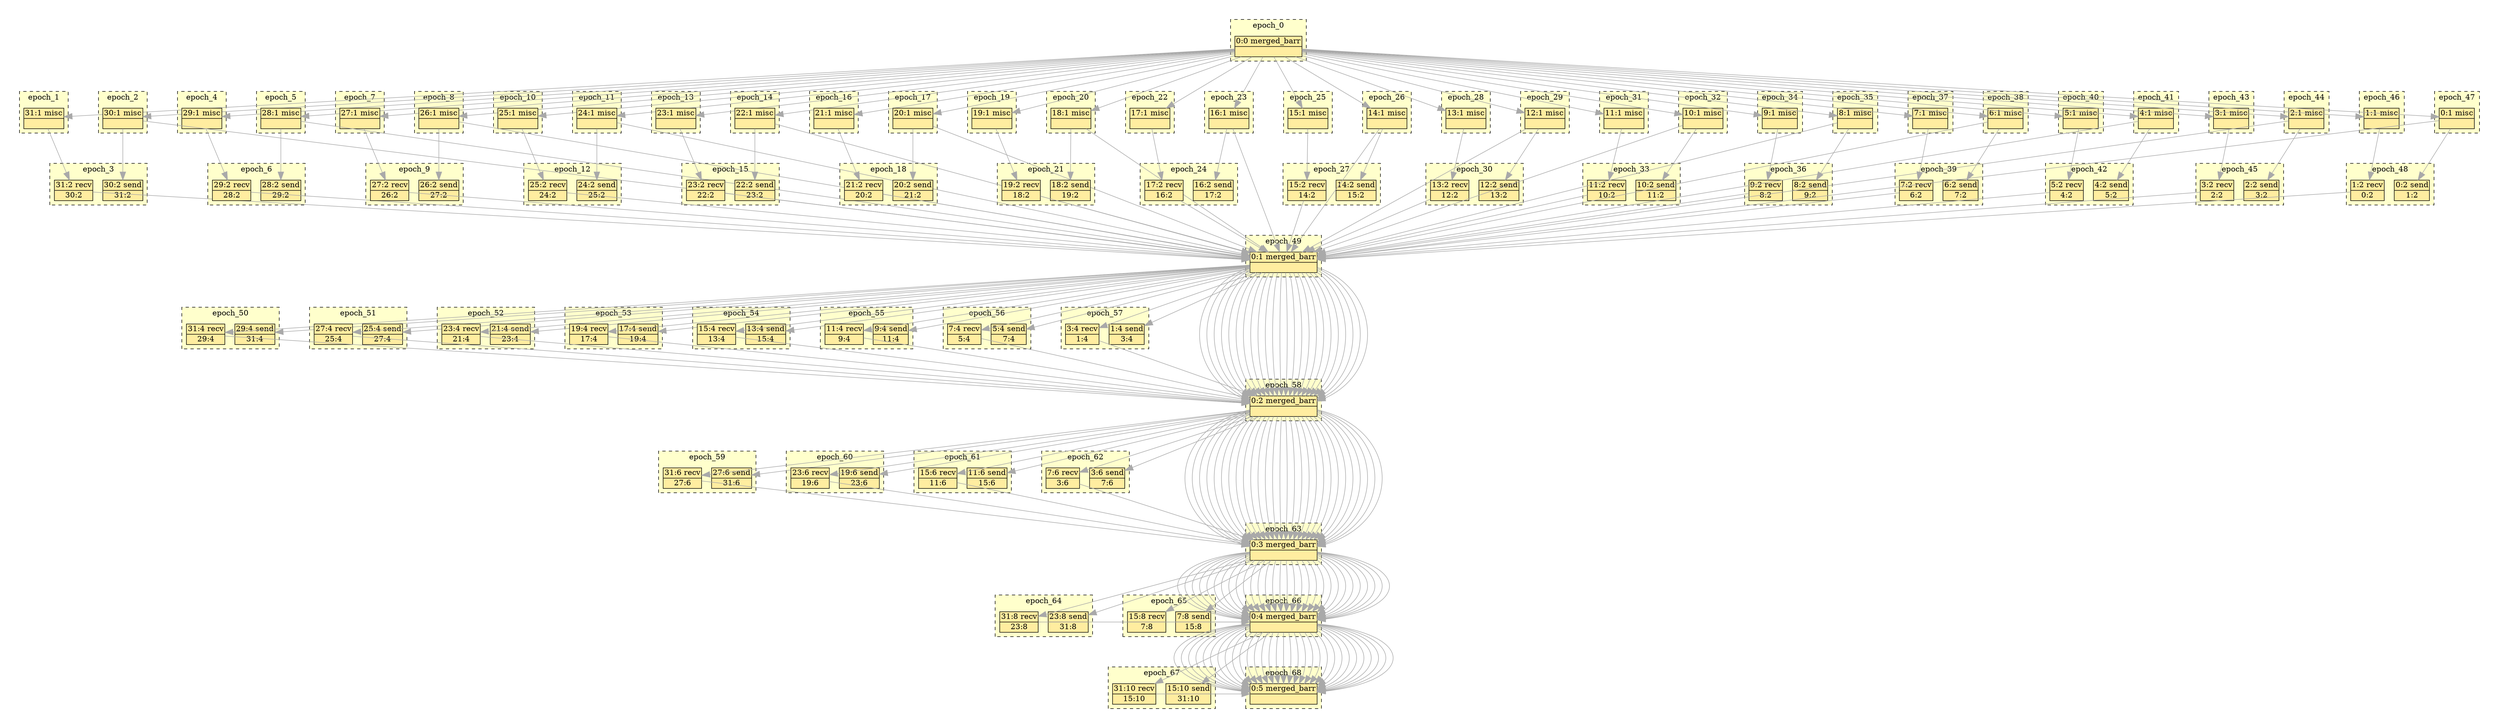 digraph{node[shape=none margin=0 style=filled colorscheme=ylorrd9 fillcolor=2];compound=true;splines=line;subgraph clusterdummy0_0{style=invis;subgraph clusterdummy0_1{style=invis;subgraph clusterdummy0_2{style=invis;subgraph cluster0{style=dashed;colorscheme=ylorrd9;bgcolor=1;edge[arrowhead=empty];label=epoch_0;286[label=<<table border="0" cellborder="0" cellspacing="0"><tr><td>0:0 merged_barr</td></tr><hr/><tr><td> </td></tr></table>>];}}}}subgraph clusterdummy1_0{style=invis;subgraph clusterdummy1_1{style=invis;subgraph clusterdummy1_2{style=invis;subgraph cluster1{style=dashed;colorscheme=ylorrd9;bgcolor=1;edge[arrowhead=empty];label=epoch_1;275[label=<<table border="0" cellborder="0" cellspacing="0"><tr><td>31:1 misc</td></tr><hr/><tr><td> </td></tr></table>>];}}}}subgraph clusterdummy2_0{style=invis;subgraph clusterdummy2_1{style=invis;subgraph clusterdummy2_2{style=invis;subgraph cluster2{style=dashed;colorscheme=ylorrd9;bgcolor=1;edge[arrowhead=empty];label=epoch_2;267[label=<<table border="0" cellborder="0" cellspacing="0"><tr><td>30:1 misc</td></tr><hr/><tr><td> </td></tr></table>>];}}}}subgraph clusterdummy3_0{style=invis;subgraph clusterdummy3_1{style=invis;subgraph clusterdummy3_2{style=invis;subgraph cluster3{style=dashed;colorscheme=ylorrd9;bgcolor=1;edge[arrowhead=empty];label=epoch_3;268[label=<<table border="0" cellborder="0" cellspacing="0"><tr><td>30:2 send</td></tr><hr/><tr><td> 31:2 </td></tr></table>>];276[label=<<table border="0" cellborder="0" cellspacing="0"><tr><td>31:2 recv</td></tr><hr/><tr><td> 30:2 </td></tr></table>>];}}}}subgraph clusterdummy4_0{style=invis;subgraph clusterdummy4_1{style=invis;subgraph clusterdummy4_2{style=invis;subgraph cluster4{style=dashed;colorscheme=ylorrd9;bgcolor=1;edge[arrowhead=empty];label=epoch_4;258[label=<<table border="0" cellborder="0" cellspacing="0"><tr><td>29:1 misc</td></tr><hr/><tr><td> </td></tr></table>>];}}}}subgraph clusterdummy5_0{style=invis;subgraph clusterdummy5_1{style=invis;subgraph clusterdummy5_2{style=invis;subgraph cluster5{style=dashed;colorscheme=ylorrd9;bgcolor=1;edge[arrowhead=empty];label=epoch_5;250[label=<<table border="0" cellborder="0" cellspacing="0"><tr><td>28:1 misc</td></tr><hr/><tr><td> </td></tr></table>>];}}}}subgraph clusterdummy6_0{style=invis;subgraph clusterdummy6_1{style=invis;subgraph clusterdummy6_2{style=invis;subgraph cluster6{style=dashed;colorscheme=ylorrd9;bgcolor=1;edge[arrowhead=empty];label=epoch_6;251[label=<<table border="0" cellborder="0" cellspacing="0"><tr><td>28:2 send</td></tr><hr/><tr><td> 29:2 </td></tr></table>>];259[label=<<table border="0" cellborder="0" cellspacing="0"><tr><td>29:2 recv</td></tr><hr/><tr><td> 28:2 </td></tr></table>>];}}}}subgraph clusterdummy7_0{style=invis;subgraph clusterdummy7_1{style=invis;subgraph clusterdummy7_2{style=invis;subgraph cluster7{style=dashed;colorscheme=ylorrd9;bgcolor=1;edge[arrowhead=empty];label=epoch_7;240[label=<<table border="0" cellborder="0" cellspacing="0"><tr><td>27:1 misc</td></tr><hr/><tr><td> </td></tr></table>>];}}}}subgraph clusterdummy8_0{style=invis;subgraph clusterdummy8_1{style=invis;subgraph clusterdummy8_2{style=invis;subgraph cluster8{style=dashed;colorscheme=ylorrd9;bgcolor=1;edge[arrowhead=empty];label=epoch_8;232[label=<<table border="0" cellborder="0" cellspacing="0"><tr><td>26:1 misc</td></tr><hr/><tr><td> </td></tr></table>>];}}}}subgraph clusterdummy9_0{style=invis;subgraph clusterdummy9_1{style=invis;subgraph clusterdummy9_2{style=invis;subgraph cluster9{style=dashed;colorscheme=ylorrd9;bgcolor=1;edge[arrowhead=empty];label=epoch_9;233[label=<<table border="0" cellborder="0" cellspacing="0"><tr><td>26:2 send</td></tr><hr/><tr><td> 27:2 </td></tr></table>>];241[label=<<table border="0" cellborder="0" cellspacing="0"><tr><td>27:2 recv</td></tr><hr/><tr><td> 26:2 </td></tr></table>>];}}}}subgraph clusterdummy10_0{style=invis;subgraph clusterdummy10_1{style=invis;subgraph clusterdummy10_2{style=invis;subgraph cluster10{style=dashed;colorscheme=ylorrd9;bgcolor=1;edge[arrowhead=empty];label=epoch_10;223[label=<<table border="0" cellborder="0" cellspacing="0"><tr><td>25:1 misc</td></tr><hr/><tr><td> </td></tr></table>>];}}}}subgraph clusterdummy11_0{style=invis;subgraph clusterdummy11_1{style=invis;subgraph clusterdummy11_2{style=invis;subgraph cluster11{style=dashed;colorscheme=ylorrd9;bgcolor=1;edge[arrowhead=empty];label=epoch_11;215[label=<<table border="0" cellborder="0" cellspacing="0"><tr><td>24:1 misc</td></tr><hr/><tr><td> </td></tr></table>>];}}}}subgraph clusterdummy12_0{style=invis;subgraph clusterdummy12_1{style=invis;subgraph clusterdummy12_2{style=invis;subgraph cluster12{style=dashed;colorscheme=ylorrd9;bgcolor=1;edge[arrowhead=empty];label=epoch_12;216[label=<<table border="0" cellborder="0" cellspacing="0"><tr><td>24:2 send</td></tr><hr/><tr><td> 25:2 </td></tr></table>>];224[label=<<table border="0" cellborder="0" cellspacing="0"><tr><td>25:2 recv</td></tr><hr/><tr><td> 24:2 </td></tr></table>>];}}}}subgraph clusterdummy13_0{style=invis;subgraph clusterdummy13_1{style=invis;subgraph clusterdummy13_2{style=invis;subgraph cluster13{style=dashed;colorscheme=ylorrd9;bgcolor=1;edge[arrowhead=empty];label=epoch_13;204[label=<<table border="0" cellborder="0" cellspacing="0"><tr><td>23:1 misc</td></tr><hr/><tr><td> </td></tr></table>>];}}}}subgraph clusterdummy14_0{style=invis;subgraph clusterdummy14_1{style=invis;subgraph clusterdummy14_2{style=invis;subgraph cluster14{style=dashed;colorscheme=ylorrd9;bgcolor=1;edge[arrowhead=empty];label=epoch_14;196[label=<<table border="0" cellborder="0" cellspacing="0"><tr><td>22:1 misc</td></tr><hr/><tr><td> </td></tr></table>>];}}}}subgraph clusterdummy15_0{style=invis;subgraph clusterdummy15_1{style=invis;subgraph clusterdummy15_2{style=invis;subgraph cluster15{style=dashed;colorscheme=ylorrd9;bgcolor=1;edge[arrowhead=empty];label=epoch_15;197[label=<<table border="0" cellborder="0" cellspacing="0"><tr><td>22:2 send</td></tr><hr/><tr><td> 23:2 </td></tr></table>>];205[label=<<table border="0" cellborder="0" cellspacing="0"><tr><td>23:2 recv</td></tr><hr/><tr><td> 22:2 </td></tr></table>>];}}}}subgraph clusterdummy16_0{style=invis;subgraph clusterdummy16_1{style=invis;subgraph clusterdummy16_2{style=invis;subgraph cluster16{style=dashed;colorscheme=ylorrd9;bgcolor=1;edge[arrowhead=empty];label=epoch_16;187[label=<<table border="0" cellborder="0" cellspacing="0"><tr><td>21:1 misc</td></tr><hr/><tr><td> </td></tr></table>>];}}}}subgraph clusterdummy17_0{style=invis;subgraph clusterdummy17_1{style=invis;subgraph clusterdummy17_2{style=invis;subgraph cluster17{style=dashed;colorscheme=ylorrd9;bgcolor=1;edge[arrowhead=empty];label=epoch_17;179[label=<<table border="0" cellborder="0" cellspacing="0"><tr><td>20:1 misc</td></tr><hr/><tr><td> </td></tr></table>>];}}}}subgraph clusterdummy18_0{style=invis;subgraph clusterdummy18_1{style=invis;subgraph clusterdummy18_2{style=invis;subgraph cluster18{style=dashed;colorscheme=ylorrd9;bgcolor=1;edge[arrowhead=empty];label=epoch_18;180[label=<<table border="0" cellborder="0" cellspacing="0"><tr><td>20:2 send</td></tr><hr/><tr><td> 21:2 </td></tr></table>>];188[label=<<table border="0" cellborder="0" cellspacing="0"><tr><td>21:2 recv</td></tr><hr/><tr><td> 20:2 </td></tr></table>>];}}}}subgraph clusterdummy19_0{style=invis;subgraph clusterdummy19_1{style=invis;subgraph clusterdummy19_2{style=invis;subgraph cluster19{style=dashed;colorscheme=ylorrd9;bgcolor=1;edge[arrowhead=empty];label=epoch_19;169[label=<<table border="0" cellborder="0" cellspacing="0"><tr><td>19:1 misc</td></tr><hr/><tr><td> </td></tr></table>>];}}}}subgraph clusterdummy20_0{style=invis;subgraph clusterdummy20_1{style=invis;subgraph clusterdummy20_2{style=invis;subgraph cluster20{style=dashed;colorscheme=ylorrd9;bgcolor=1;edge[arrowhead=empty];label=epoch_20;161[label=<<table border="0" cellborder="0" cellspacing="0"><tr><td>18:1 misc</td></tr><hr/><tr><td> </td></tr></table>>];}}}}subgraph clusterdummy21_0{style=invis;subgraph clusterdummy21_1{style=invis;subgraph clusterdummy21_2{style=invis;subgraph cluster21{style=dashed;colorscheme=ylorrd9;bgcolor=1;edge[arrowhead=empty];label=epoch_21;162[label=<<table border="0" cellborder="0" cellspacing="0"><tr><td>18:2 send</td></tr><hr/><tr><td> 19:2 </td></tr></table>>];170[label=<<table border="0" cellborder="0" cellspacing="0"><tr><td>19:2 recv</td></tr><hr/><tr><td> 18:2 </td></tr></table>>];}}}}subgraph clusterdummy22_0{style=invis;subgraph clusterdummy22_1{style=invis;subgraph clusterdummy22_2{style=invis;subgraph cluster22{style=dashed;colorscheme=ylorrd9;bgcolor=1;edge[arrowhead=empty];label=epoch_22;152[label=<<table border="0" cellborder="0" cellspacing="0"><tr><td>17:1 misc</td></tr><hr/><tr><td> </td></tr></table>>];}}}}subgraph clusterdummy23_0{style=invis;subgraph clusterdummy23_1{style=invis;subgraph clusterdummy23_2{style=invis;subgraph cluster23{style=dashed;colorscheme=ylorrd9;bgcolor=1;edge[arrowhead=empty];label=epoch_23;144[label=<<table border="0" cellborder="0" cellspacing="0"><tr><td>16:1 misc</td></tr><hr/><tr><td> </td></tr></table>>];}}}}subgraph clusterdummy24_0{style=invis;subgraph clusterdummy24_1{style=invis;subgraph clusterdummy24_2{style=invis;subgraph cluster24{style=dashed;colorscheme=ylorrd9;bgcolor=1;edge[arrowhead=empty];label=epoch_24;145[label=<<table border="0" cellborder="0" cellspacing="0"><tr><td>16:2 send</td></tr><hr/><tr><td> 17:2 </td></tr></table>>];153[label=<<table border="0" cellborder="0" cellspacing="0"><tr><td>17:2 recv</td></tr><hr/><tr><td> 16:2 </td></tr></table>>];}}}}subgraph clusterdummy25_0{style=invis;subgraph clusterdummy25_1{style=invis;subgraph clusterdummy25_2{style=invis;subgraph cluster25{style=dashed;colorscheme=ylorrd9;bgcolor=1;edge[arrowhead=empty];label=epoch_25;132[label=<<table border="0" cellborder="0" cellspacing="0"><tr><td>15:1 misc</td></tr><hr/><tr><td> </td></tr></table>>];}}}}subgraph clusterdummy26_0{style=invis;subgraph clusterdummy26_1{style=invis;subgraph clusterdummy26_2{style=invis;subgraph cluster26{style=dashed;colorscheme=ylorrd9;bgcolor=1;edge[arrowhead=empty];label=epoch_26;124[label=<<table border="0" cellborder="0" cellspacing="0"><tr><td>14:1 misc</td></tr><hr/><tr><td> </td></tr></table>>];}}}}subgraph clusterdummy27_0{style=invis;subgraph clusterdummy27_1{style=invis;subgraph clusterdummy27_2{style=invis;subgraph cluster27{style=dashed;colorscheme=ylorrd9;bgcolor=1;edge[arrowhead=empty];label=epoch_27;125[label=<<table border="0" cellborder="0" cellspacing="0"><tr><td>14:2 send</td></tr><hr/><tr><td> 15:2 </td></tr></table>>];133[label=<<table border="0" cellborder="0" cellspacing="0"><tr><td>15:2 recv</td></tr><hr/><tr><td> 14:2 </td></tr></table>>];}}}}subgraph clusterdummy28_0{style=invis;subgraph clusterdummy28_1{style=invis;subgraph clusterdummy28_2{style=invis;subgraph cluster28{style=dashed;colorscheme=ylorrd9;bgcolor=1;edge[arrowhead=empty];label=epoch_28;115[label=<<table border="0" cellborder="0" cellspacing="0"><tr><td>13:1 misc</td></tr><hr/><tr><td> </td></tr></table>>];}}}}subgraph clusterdummy29_0{style=invis;subgraph clusterdummy29_1{style=invis;subgraph clusterdummy29_2{style=invis;subgraph cluster29{style=dashed;colorscheme=ylorrd9;bgcolor=1;edge[arrowhead=empty];label=epoch_29;107[label=<<table border="0" cellborder="0" cellspacing="0"><tr><td>12:1 misc</td></tr><hr/><tr><td> </td></tr></table>>];}}}}subgraph clusterdummy30_0{style=invis;subgraph clusterdummy30_1{style=invis;subgraph clusterdummy30_2{style=invis;subgraph cluster30{style=dashed;colorscheme=ylorrd9;bgcolor=1;edge[arrowhead=empty];label=epoch_30;108[label=<<table border="0" cellborder="0" cellspacing="0"><tr><td>12:2 send</td></tr><hr/><tr><td> 13:2 </td></tr></table>>];116[label=<<table border="0" cellborder="0" cellspacing="0"><tr><td>13:2 recv</td></tr><hr/><tr><td> 12:2 </td></tr></table>>];}}}}subgraph clusterdummy31_0{style=invis;subgraph clusterdummy31_1{style=invis;subgraph clusterdummy31_2{style=invis;subgraph cluster31{style=dashed;colorscheme=ylorrd9;bgcolor=1;edge[arrowhead=empty];label=epoch_31;97[label=<<table border="0" cellborder="0" cellspacing="0"><tr><td>11:1 misc</td></tr><hr/><tr><td> </td></tr></table>>];}}}}subgraph clusterdummy32_0{style=invis;subgraph clusterdummy32_1{style=invis;subgraph clusterdummy32_2{style=invis;subgraph cluster32{style=dashed;colorscheme=ylorrd9;bgcolor=1;edge[arrowhead=empty];label=epoch_32;89[label=<<table border="0" cellborder="0" cellspacing="0"><tr><td>10:1 misc</td></tr><hr/><tr><td> </td></tr></table>>];}}}}subgraph clusterdummy33_0{style=invis;subgraph clusterdummy33_1{style=invis;subgraph clusterdummy33_2{style=invis;subgraph cluster33{style=dashed;colorscheme=ylorrd9;bgcolor=1;edge[arrowhead=empty];label=epoch_33;90[label=<<table border="0" cellborder="0" cellspacing="0"><tr><td>10:2 send</td></tr><hr/><tr><td> 11:2 </td></tr></table>>];98[label=<<table border="0" cellborder="0" cellspacing="0"><tr><td>11:2 recv</td></tr><hr/><tr><td> 10:2 </td></tr></table>>];}}}}subgraph clusterdummy34_0{style=invis;subgraph clusterdummy34_1{style=invis;subgraph clusterdummy34_2{style=invis;subgraph cluster34{style=dashed;colorscheme=ylorrd9;bgcolor=1;edge[arrowhead=empty];label=epoch_34;80[label=<<table border="0" cellborder="0" cellspacing="0"><tr><td>9:1 misc</td></tr><hr/><tr><td> </td></tr></table>>];}}}}subgraph clusterdummy35_0{style=invis;subgraph clusterdummy35_1{style=invis;subgraph clusterdummy35_2{style=invis;subgraph cluster35{style=dashed;colorscheme=ylorrd9;bgcolor=1;edge[arrowhead=empty];label=epoch_35;72[label=<<table border="0" cellborder="0" cellspacing="0"><tr><td>8:1 misc</td></tr><hr/><tr><td> </td></tr></table>>];}}}}subgraph clusterdummy36_0{style=invis;subgraph clusterdummy36_1{style=invis;subgraph clusterdummy36_2{style=invis;subgraph cluster36{style=dashed;colorscheme=ylorrd9;bgcolor=1;edge[arrowhead=empty];label=epoch_36;73[label=<<table border="0" cellborder="0" cellspacing="0"><tr><td>8:2 send</td></tr><hr/><tr><td> 9:2 </td></tr></table>>];81[label=<<table border="0" cellborder="0" cellspacing="0"><tr><td>9:2 recv</td></tr><hr/><tr><td> 8:2 </td></tr></table>>];}}}}subgraph clusterdummy37_0{style=invis;subgraph clusterdummy37_1{style=invis;subgraph clusterdummy37_2{style=invis;subgraph cluster37{style=dashed;colorscheme=ylorrd9;bgcolor=1;edge[arrowhead=empty];label=epoch_37;61[label=<<table border="0" cellborder="0" cellspacing="0"><tr><td>7:1 misc</td></tr><hr/><tr><td> </td></tr></table>>];}}}}subgraph clusterdummy38_0{style=invis;subgraph clusterdummy38_1{style=invis;subgraph clusterdummy38_2{style=invis;subgraph cluster38{style=dashed;colorscheme=ylorrd9;bgcolor=1;edge[arrowhead=empty];label=epoch_38;53[label=<<table border="0" cellborder="0" cellspacing="0"><tr><td>6:1 misc</td></tr><hr/><tr><td> </td></tr></table>>];}}}}subgraph clusterdummy39_0{style=invis;subgraph clusterdummy39_1{style=invis;subgraph clusterdummy39_2{style=invis;subgraph cluster39{style=dashed;colorscheme=ylorrd9;bgcolor=1;edge[arrowhead=empty];label=epoch_39;54[label=<<table border="0" cellborder="0" cellspacing="0"><tr><td>6:2 send</td></tr><hr/><tr><td> 7:2 </td></tr></table>>];62[label=<<table border="0" cellborder="0" cellspacing="0"><tr><td>7:2 recv</td></tr><hr/><tr><td> 6:2 </td></tr></table>>];}}}}subgraph clusterdummy40_0{style=invis;subgraph clusterdummy40_1{style=invis;subgraph clusterdummy40_2{style=invis;subgraph cluster40{style=dashed;colorscheme=ylorrd9;bgcolor=1;edge[arrowhead=empty];label=epoch_40;44[label=<<table border="0" cellborder="0" cellspacing="0"><tr><td>5:1 misc</td></tr><hr/><tr><td> </td></tr></table>>];}}}}subgraph clusterdummy41_0{style=invis;subgraph clusterdummy41_1{style=invis;subgraph clusterdummy41_2{style=invis;subgraph cluster41{style=dashed;colorscheme=ylorrd9;bgcolor=1;edge[arrowhead=empty];label=epoch_41;36[label=<<table border="0" cellborder="0" cellspacing="0"><tr><td>4:1 misc</td></tr><hr/><tr><td> </td></tr></table>>];}}}}subgraph clusterdummy42_0{style=invis;subgraph clusterdummy42_1{style=invis;subgraph clusterdummy42_2{style=invis;subgraph cluster42{style=dashed;colorscheme=ylorrd9;bgcolor=1;edge[arrowhead=empty];label=epoch_42;37[label=<<table border="0" cellborder="0" cellspacing="0"><tr><td>4:2 send</td></tr><hr/><tr><td> 5:2 </td></tr></table>>];45[label=<<table border="0" cellborder="0" cellspacing="0"><tr><td>5:2 recv</td></tr><hr/><tr><td> 4:2 </td></tr></table>>];}}}}subgraph clusterdummy43_0{style=invis;subgraph clusterdummy43_1{style=invis;subgraph clusterdummy43_2{style=invis;subgraph cluster43{style=dashed;colorscheme=ylorrd9;bgcolor=1;edge[arrowhead=empty];label=epoch_43;26[label=<<table border="0" cellborder="0" cellspacing="0"><tr><td>3:1 misc</td></tr><hr/><tr><td> </td></tr></table>>];}}}}subgraph clusterdummy44_0{style=invis;subgraph clusterdummy44_1{style=invis;subgraph clusterdummy44_2{style=invis;subgraph cluster44{style=dashed;colorscheme=ylorrd9;bgcolor=1;edge[arrowhead=empty];label=epoch_44;18[label=<<table border="0" cellborder="0" cellspacing="0"><tr><td>2:1 misc</td></tr><hr/><tr><td> </td></tr></table>>];}}}}subgraph clusterdummy45_0{style=invis;subgraph clusterdummy45_1{style=invis;subgraph clusterdummy45_2{style=invis;subgraph cluster45{style=dashed;colorscheme=ylorrd9;bgcolor=1;edge[arrowhead=empty];label=epoch_45;19[label=<<table border="0" cellborder="0" cellspacing="0"><tr><td>2:2 send</td></tr><hr/><tr><td> 3:2 </td></tr></table>>];27[label=<<table border="0" cellborder="0" cellspacing="0"><tr><td>3:2 recv</td></tr><hr/><tr><td> 2:2 </td></tr></table>>];}}}}subgraph clusterdummy46_0{style=invis;subgraph clusterdummy46_1{style=invis;subgraph clusterdummy46_2{style=invis;subgraph cluster46{style=dashed;colorscheme=ylorrd9;bgcolor=1;edge[arrowhead=empty];label=epoch_46;9[label=<<table border="0" cellborder="0" cellspacing="0"><tr><td>1:1 misc</td></tr><hr/><tr><td> </td></tr></table>>];}}}}subgraph clusterdummy47_0{style=invis;subgraph clusterdummy47_1{style=invis;subgraph clusterdummy47_2{style=invis;subgraph cluster47{style=dashed;colorscheme=ylorrd9;bgcolor=1;edge[arrowhead=empty];label=epoch_47;1[label=<<table border="0" cellborder="0" cellspacing="0"><tr><td>0:1 misc</td></tr><hr/><tr><td> </td></tr></table>>];}}}}subgraph clusterdummy48_0{style=invis;subgraph clusterdummy48_1{style=invis;subgraph clusterdummy48_2{style=invis;subgraph cluster48{style=dashed;colorscheme=ylorrd9;bgcolor=1;edge[arrowhead=empty];label=epoch_48;2[label=<<table border="0" cellborder="0" cellspacing="0"><tr><td>0:2 send</td></tr><hr/><tr><td> 1:2 </td></tr></table>>];10[label=<<table border="0" cellborder="0" cellspacing="0"><tr><td>1:2 recv</td></tr><hr/><tr><td> 0:2 </td></tr></table>>];}}}}subgraph clusterdummy49_0{style=invis;subgraph clusterdummy49_1{style=invis;subgraph clusterdummy49_2{style=invis;subgraph cluster49{style=dashed;colorscheme=ylorrd9;bgcolor=1;edge[arrowhead=empty];label=epoch_49;287[label=<<table border="0" cellborder="0" cellspacing="0"><tr><td>0:1 merged_barr</td></tr><hr/><tr><td> </td></tr></table>>];}}}}subgraph clusterdummy50_0{style=invis;subgraph clusterdummy50_1{style=invis;subgraph clusterdummy50_2{style=invis;subgraph cluster50{style=dashed;colorscheme=ylorrd9;bgcolor=1;edge[arrowhead=empty];label=epoch_50;261[label=<<table border="0" cellborder="0" cellspacing="0"><tr><td>29:4 send</td></tr><hr/><tr><td> 31:4 </td></tr></table>>];278[label=<<table border="0" cellborder="0" cellspacing="0"><tr><td>31:4 recv</td></tr><hr/><tr><td> 29:4 </td></tr></table>>];}}}}subgraph clusterdummy51_0{style=invis;subgraph clusterdummy51_1{style=invis;subgraph clusterdummy51_2{style=invis;subgraph cluster51{style=dashed;colorscheme=ylorrd9;bgcolor=1;edge[arrowhead=empty];label=epoch_51;226[label=<<table border="0" cellborder="0" cellspacing="0"><tr><td>25:4 send</td></tr><hr/><tr><td> 27:4 </td></tr></table>>];243[label=<<table border="0" cellborder="0" cellspacing="0"><tr><td>27:4 recv</td></tr><hr/><tr><td> 25:4 </td></tr></table>>];}}}}subgraph clusterdummy52_0{style=invis;subgraph clusterdummy52_1{style=invis;subgraph clusterdummy52_2{style=invis;subgraph cluster52{style=dashed;colorscheme=ylorrd9;bgcolor=1;edge[arrowhead=empty];label=epoch_52;190[label=<<table border="0" cellborder="0" cellspacing="0"><tr><td>21:4 send</td></tr><hr/><tr><td> 23:4 </td></tr></table>>];207[label=<<table border="0" cellborder="0" cellspacing="0"><tr><td>23:4 recv</td></tr><hr/><tr><td> 21:4 </td></tr></table>>];}}}}subgraph clusterdummy53_0{style=invis;subgraph clusterdummy53_1{style=invis;subgraph clusterdummy53_2{style=invis;subgraph cluster53{style=dashed;colorscheme=ylorrd9;bgcolor=1;edge[arrowhead=empty];label=epoch_53;155[label=<<table border="0" cellborder="0" cellspacing="0"><tr><td>17:4 send</td></tr><hr/><tr><td> 19:4 </td></tr></table>>];172[label=<<table border="0" cellborder="0" cellspacing="0"><tr><td>19:4 recv</td></tr><hr/><tr><td> 17:4 </td></tr></table>>];}}}}subgraph clusterdummy54_0{style=invis;subgraph clusterdummy54_1{style=invis;subgraph clusterdummy54_2{style=invis;subgraph cluster54{style=dashed;colorscheme=ylorrd9;bgcolor=1;edge[arrowhead=empty];label=epoch_54;118[label=<<table border="0" cellborder="0" cellspacing="0"><tr><td>13:4 send</td></tr><hr/><tr><td> 15:4 </td></tr></table>>];135[label=<<table border="0" cellborder="0" cellspacing="0"><tr><td>15:4 recv</td></tr><hr/><tr><td> 13:4 </td></tr></table>>];}}}}subgraph clusterdummy55_0{style=invis;subgraph clusterdummy55_1{style=invis;subgraph clusterdummy55_2{style=invis;subgraph cluster55{style=dashed;colorscheme=ylorrd9;bgcolor=1;edge[arrowhead=empty];label=epoch_55;83[label=<<table border="0" cellborder="0" cellspacing="0"><tr><td>9:4 send</td></tr><hr/><tr><td> 11:4 </td></tr></table>>];100[label=<<table border="0" cellborder="0" cellspacing="0"><tr><td>11:4 recv</td></tr><hr/><tr><td> 9:4 </td></tr></table>>];}}}}subgraph clusterdummy56_0{style=invis;subgraph clusterdummy56_1{style=invis;subgraph clusterdummy56_2{style=invis;subgraph cluster56{style=dashed;colorscheme=ylorrd9;bgcolor=1;edge[arrowhead=empty];label=epoch_56;47[label=<<table border="0" cellborder="0" cellspacing="0"><tr><td>5:4 send</td></tr><hr/><tr><td> 7:4 </td></tr></table>>];64[label=<<table border="0" cellborder="0" cellspacing="0"><tr><td>7:4 recv</td></tr><hr/><tr><td> 5:4 </td></tr></table>>];}}}}subgraph clusterdummy57_0{style=invis;subgraph clusterdummy57_1{style=invis;subgraph clusterdummy57_2{style=invis;subgraph cluster57{style=dashed;colorscheme=ylorrd9;bgcolor=1;edge[arrowhead=empty];label=epoch_57;12[label=<<table border="0" cellborder="0" cellspacing="0"><tr><td>1:4 send</td></tr><hr/><tr><td> 3:4 </td></tr></table>>];29[label=<<table border="0" cellborder="0" cellspacing="0"><tr><td>3:4 recv</td></tr><hr/><tr><td> 1:4 </td></tr></table>>];}}}}subgraph clusterdummy58_0{style=invis;subgraph clusterdummy58_1{style=invis;subgraph clusterdummy58_2{style=invis;subgraph cluster58{style=dashed;colorscheme=ylorrd9;bgcolor=1;edge[arrowhead=empty];label=epoch_58;288[label=<<table border="0" cellborder="0" cellspacing="0"><tr><td>0:2 merged_barr</td></tr><hr/><tr><td> </td></tr></table>>];}}}}subgraph clusterdummy59_0{style=invis;subgraph clusterdummy59_1{style=invis;subgraph clusterdummy59_2{style=invis;subgraph cluster59{style=dashed;colorscheme=ylorrd9;bgcolor=1;edge[arrowhead=empty];label=epoch_59;245[label=<<table border="0" cellborder="0" cellspacing="0"><tr><td>27:6 send</td></tr><hr/><tr><td> 31:6 </td></tr></table>>];280[label=<<table border="0" cellborder="0" cellspacing="0"><tr><td>31:6 recv</td></tr><hr/><tr><td> 27:6 </td></tr></table>>];}}}}subgraph clusterdummy60_0{style=invis;subgraph clusterdummy60_1{style=invis;subgraph clusterdummy60_2{style=invis;subgraph cluster60{style=dashed;colorscheme=ylorrd9;bgcolor=1;edge[arrowhead=empty];label=epoch_60;174[label=<<table border="0" cellborder="0" cellspacing="0"><tr><td>19:6 send</td></tr><hr/><tr><td> 23:6 </td></tr></table>>];209[label=<<table border="0" cellborder="0" cellspacing="0"><tr><td>23:6 recv</td></tr><hr/><tr><td> 19:6 </td></tr></table>>];}}}}subgraph clusterdummy61_0{style=invis;subgraph clusterdummy61_1{style=invis;subgraph clusterdummy61_2{style=invis;subgraph cluster61{style=dashed;colorscheme=ylorrd9;bgcolor=1;edge[arrowhead=empty];label=epoch_61;102[label=<<table border="0" cellborder="0" cellspacing="0"><tr><td>11:6 send</td></tr><hr/><tr><td> 15:6 </td></tr></table>>];137[label=<<table border="0" cellborder="0" cellspacing="0"><tr><td>15:6 recv</td></tr><hr/><tr><td> 11:6 </td></tr></table>>];}}}}subgraph clusterdummy62_0{style=invis;subgraph clusterdummy62_1{style=invis;subgraph clusterdummy62_2{style=invis;subgraph cluster62{style=dashed;colorscheme=ylorrd9;bgcolor=1;edge[arrowhead=empty];label=epoch_62;31[label=<<table border="0" cellborder="0" cellspacing="0"><tr><td>3:6 send</td></tr><hr/><tr><td> 7:6 </td></tr></table>>];66[label=<<table border="0" cellborder="0" cellspacing="0"><tr><td>7:6 recv</td></tr><hr/><tr><td> 3:6 </td></tr></table>>];}}}}subgraph clusterdummy63_0{style=invis;subgraph clusterdummy63_1{style=invis;subgraph clusterdummy63_2{style=invis;subgraph cluster63{style=dashed;colorscheme=ylorrd9;bgcolor=1;edge[arrowhead=empty];label=epoch_63;289[label=<<table border="0" cellborder="0" cellspacing="0"><tr><td>0:3 merged_barr</td></tr><hr/><tr><td> </td></tr></table>>];}}}}subgraph clusterdummy64_0{style=invis;subgraph clusterdummy64_1{style=invis;subgraph clusterdummy64_2{style=invis;subgraph cluster64{style=dashed;colorscheme=ylorrd9;bgcolor=1;edge[arrowhead=empty];label=epoch_64;211[label=<<table border="0" cellborder="0" cellspacing="0"><tr><td>23:8 send</td></tr><hr/><tr><td> 31:8 </td></tr></table>>];282[label=<<table border="0" cellborder="0" cellspacing="0"><tr><td>31:8 recv</td></tr><hr/><tr><td> 23:8 </td></tr></table>>];}}}}subgraph clusterdummy65_0{style=invis;subgraph clusterdummy65_1{style=invis;subgraph clusterdummy65_2{style=invis;subgraph cluster65{style=dashed;colorscheme=ylorrd9;bgcolor=1;edge[arrowhead=empty];label=epoch_65;68[label=<<table border="0" cellborder="0" cellspacing="0"><tr><td>7:8 send</td></tr><hr/><tr><td> 15:8 </td></tr></table>>];139[label=<<table border="0" cellborder="0" cellspacing="0"><tr><td>15:8 recv</td></tr><hr/><tr><td> 7:8 </td></tr></table>>];}}}}subgraph clusterdummy66_0{style=invis;subgraph clusterdummy66_1{style=invis;subgraph clusterdummy66_2{style=invis;subgraph cluster66{style=dashed;colorscheme=ylorrd9;bgcolor=1;edge[arrowhead=empty];label=epoch_66;290[label=<<table border="0" cellborder="0" cellspacing="0"><tr><td>0:4 merged_barr</td></tr><hr/><tr><td> </td></tr></table>>];}}}}subgraph clusterdummy67_0{style=invis;subgraph clusterdummy67_1{style=invis;subgraph clusterdummy67_2{style=invis;subgraph cluster67{style=dashed;colorscheme=ylorrd9;bgcolor=1;edge[arrowhead=empty];label=epoch_67;141[label=<<table border="0" cellborder="0" cellspacing="0"><tr><td>15:10 send</td></tr><hr/><tr><td> 31:10 </td></tr></table>>];284[label=<<table border="0" cellborder="0" cellspacing="0"><tr><td>31:10 recv</td></tr><hr/><tr><td> 15:10 </td></tr></table>>];}}}}subgraph clusterdummy68_0{style=invis;subgraph clusterdummy68_1{style=invis;subgraph clusterdummy68_2{style=invis;subgraph cluster68{style=dashed;colorscheme=ylorrd9;bgcolor=1;edge[arrowhead=empty];label=epoch_68;291[label=<<table border="0" cellborder="0" cellspacing="0"><tr><td>0:5 merged_barr</td></tr><hr/><tr><td> </td></tr></table>>];}}}}subgraph clusterdummy69_0{style=invis;subgraph clusterdummy69_1{style=invis;subgraph clusterdummy69_2{style=invis;subgraph cluster69{style=dashed;colorscheme=ylorrd9;bgcolor=1;edge[arrowhead=empty];label=epoch_69;}}}}subgraph{edge[color=darkgray arrowsize=1.5];286->1;1->2;286->9;9->10;287->12;286->18;18->19;286->26;26->27;287->29;288->31;286->36;36->37;286->44;44->45;287->47;286->53;53->54;286->61;61->62;287->64;288->66;289->68;286->72;72->73;286->80;80->81;287->83;286->89;89->90;286->97;97->98;287->100;288->102;286->107;107->108;286->115;115->116;287->118;286->124;124->125;286->132;132->133;287->135;288->137;289->139;290->141;286->144;144->145;286->152;152->153;287->155;286->161;161->162;286->169;169->170;287->172;288->174;286->179;179->180;286->187;187->188;287->190;286->196;196->197;286->204;204->205;287->207;288->209;289->211;286->215;215->216;286->223;223->224;287->226;286->232;232->233;286->240;240->241;287->243;288->245;286->250;250->251;286->258;258->259;287->261;286->267;267->268;286->275;275->276;287->278;288->280;289->282;290->284;1->287;10->287;18->287;27->287;36->287;45->287;53->287;62->287;72->287;81->287;89->287;98->287;107->287;116->287;124->287;133->287;144->287;153->287;161->287;170->287;179->287;188->287;196->287;205->287;215->287;224->287;232->287;241->287;250->287;259->287;267->287;276->287;287->288;287->288;287->288;29->288;287->288;287->288;287->288;64->288;287->288;287->288;287->288;100->288;287->288;287->288;287->288;135->288;287->288;287->288;287->288;172->288;287->288;287->288;287->288;207->288;287->288;287->288;287->288;243->288;287->288;287->288;287->288;278->288;288->289;288->289;288->289;288->289;288->289;288->289;288->289;66->289;288->289;288->289;288->289;288->289;288->289;288->289;288->289;137->289;288->289;288->289;288->289;288->289;288->289;288->289;288->289;209->289;288->289;288->289;288->289;288->289;288->289;288->289;288->289;280->289;289->290;289->290;289->290;289->290;289->290;289->290;289->290;289->290;289->290;289->290;289->290;289->290;289->290;289->290;289->290;139->290;289->290;289->290;289->290;289->290;289->290;289->290;289->290;289->290;289->290;289->290;289->290;289->290;289->290;289->290;289->290;282->290;290->291;290->291;290->291;290->291;290->291;290->291;290->291;290->291;290->291;290->291;290->291;290->291;290->291;290->291;290->291;290->291;290->291;290->291;290->291;290->291;290->291;290->291;290->291;290->291;290->291;290->291;290->291;290->291;290->291;290->291;290->291;284->291;}}